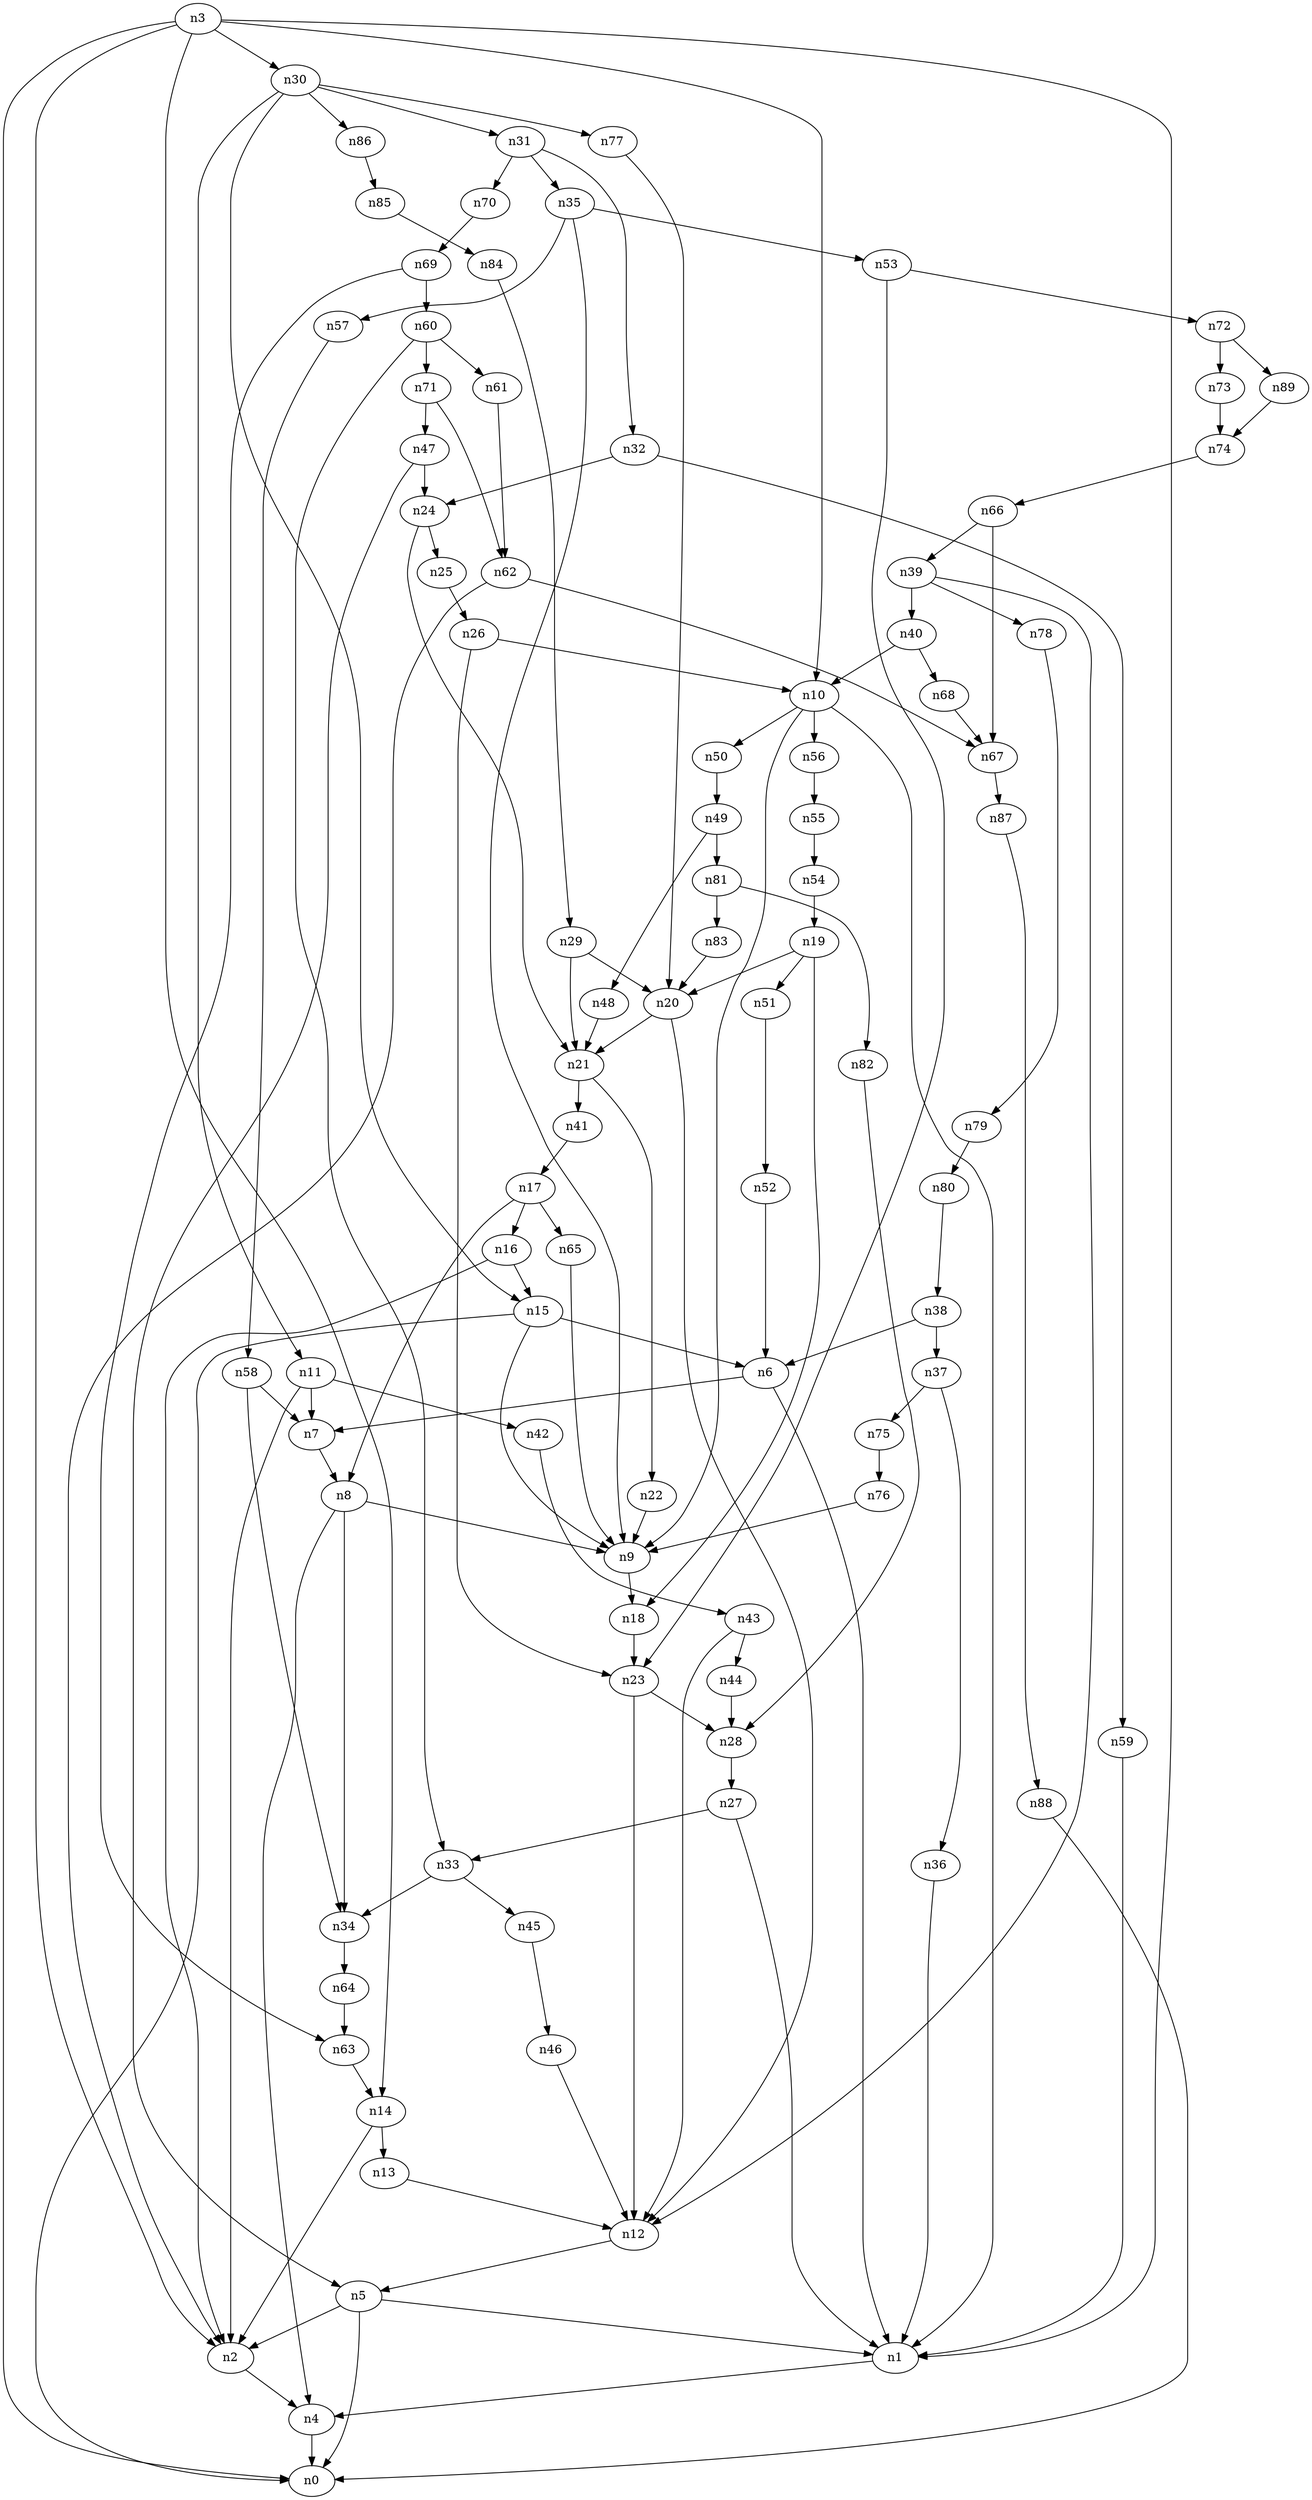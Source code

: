 digraph G {
	n1 -> n4	 [_graphml_id=e4];
	n2 -> n4	 [_graphml_id=e7];
	n3 -> n0	 [_graphml_id=e0];
	n3 -> n1	 [_graphml_id=e3];
	n3 -> n2	 [_graphml_id=e6];
	n3 -> n10	 [_graphml_id=e27];
	n3 -> n14	 [_graphml_id=e47];
	n3 -> n30	 [_graphml_id=e87];
	n4 -> n0	 [_graphml_id=e1];
	n5 -> n0	 [_graphml_id=e2];
	n5 -> n1	 [_graphml_id=e5];
	n5 -> n2	 [_graphml_id=e8];
	n6 -> n1	 [_graphml_id=e9];
	n6 -> n7	 [_graphml_id=e10];
	n7 -> n8	 [_graphml_id=e11];
	n8 -> n4	 [_graphml_id=e12];
	n8 -> n9	 [_graphml_id=e13];
	n8 -> n34	 [_graphml_id=e54];
	n9 -> n18	 [_graphml_id=e28];
	n10 -> n1	 [_graphml_id=e15];
	n10 -> n9	 [_graphml_id=e14];
	n10 -> n50	 [_graphml_id=e81];
	n10 -> n56	 [_graphml_id=e91];
	n11 -> n2	 [_graphml_id=e17];
	n11 -> n7	 [_graphml_id=e16];
	n11 -> n42	 [_graphml_id=e68];
	n12 -> n5	 [_graphml_id=e18];
	n13 -> n12	 [_graphml_id=e19];
	n14 -> n2	 [_graphml_id=e21];
	n14 -> n13	 [_graphml_id=e20];
	n15 -> n0	 [_graphml_id=e67];
	n15 -> n6	 [_graphml_id=e37];
	n15 -> n9	 [_graphml_id=e22];
	n16 -> n2	 [_graphml_id=e24];
	n16 -> n15	 [_graphml_id=e23];
	n17 -> n8	 [_graphml_id=e26];
	n17 -> n16	 [_graphml_id=e25];
	n17 -> n65	 [_graphml_id=e105];
	n18 -> n23	 [_graphml_id=e35];
	n19 -> n18	 [_graphml_id=e29];
	n19 -> n20	 [_graphml_id=e30];
	n19 -> n51	 [_graphml_id=e82];
	n20 -> n12	 [_graphml_id=e31];
	n20 -> n21	 [_graphml_id=e32];
	n21 -> n22	 [_graphml_id=e33];
	n21 -> n41	 [_graphml_id=e65];
	n22 -> n9	 [_graphml_id=e34];
	n23 -> n12	 [_graphml_id=e36];
	n23 -> n28	 [_graphml_id=e44];
	n24 -> n21	 [_graphml_id=e38];
	n24 -> n25	 [_graphml_id=e39];
	n25 -> n26	 [_graphml_id=e40];
	n26 -> n10	 [_graphml_id=e41];
	n26 -> n23	 [_graphml_id=e57];
	n27 -> n1	 [_graphml_id=e42];
	n27 -> n33	 [_graphml_id=e52];
	n28 -> n27	 [_graphml_id=e43];
	n29 -> n20	 [_graphml_id=e45];
	n29 -> n21	 [_graphml_id=e46];
	n30 -> n11	 [_graphml_id=e48];
	n30 -> n15	 [_graphml_id=e77];
	n30 -> n31	 [_graphml_id=e49];
	n30 -> n77	 [_graphml_id=e125];
	n30 -> n86	 [_graphml_id=e141];
	n31 -> n32	 [_graphml_id=e50];
	n31 -> n35	 [_graphml_id=e56];
	n31 -> n70	 [_graphml_id=e114];
	n32 -> n24	 [_graphml_id=e51];
	n32 -> n59	 [_graphml_id=e96];
	n33 -> n34	 [_graphml_id=e53];
	n33 -> n45	 [_graphml_id=e72];
	n34 -> n64	 [_graphml_id=e104];
	n35 -> n9	 [_graphml_id=e55];
	n35 -> n53	 [_graphml_id=e86];
	n35 -> n57	 [_graphml_id=e92];
	n36 -> n1	 [_graphml_id=e58];
	n37 -> n36	 [_graphml_id=e59];
	n37 -> n75	 [_graphml_id=e122];
	n38 -> n6	 [_graphml_id=e61];
	n38 -> n37	 [_graphml_id=e60];
	n39 -> n12	 [_graphml_id=e62];
	n39 -> n40	 [_graphml_id=e63];
	n39 -> n78	 [_graphml_id=e128];
	n40 -> n10	 [_graphml_id=e64];
	n40 -> n68	 [_graphml_id=e111];
	n41 -> n17	 [_graphml_id=e66];
	n42 -> n43	 [_graphml_id=e69];
	n43 -> n12	 [_graphml_id=e107];
	n43 -> n44	 [_graphml_id=e70];
	n44 -> n28	 [_graphml_id=e71];
	n45 -> n46	 [_graphml_id=e73];
	n46 -> n12	 [_graphml_id=e74];
	n47 -> n5	 [_graphml_id=e75];
	n47 -> n24	 [_graphml_id=e76];
	n48 -> n21	 [_graphml_id=e78];
	n49 -> n48	 [_graphml_id=e79];
	n49 -> n81	 [_graphml_id=e132];
	n50 -> n49	 [_graphml_id=e80];
	n51 -> n52	 [_graphml_id=e83];
	n52 -> n6	 [_graphml_id=e84];
	n53 -> n23	 [_graphml_id=e85];
	n53 -> n72	 [_graphml_id=e118];
	n54 -> n19	 [_graphml_id=e88];
	n55 -> n54	 [_graphml_id=e89];
	n56 -> n55	 [_graphml_id=e90];
	n57 -> n58	 [_graphml_id=e93];
	n58 -> n7	 [_graphml_id=e97];
	n58 -> n34	 [_graphml_id=e94];
	n59 -> n1	 [_graphml_id=e95];
	n60 -> n33	 [_graphml_id=e98];
	n60 -> n61	 [_graphml_id=e99];
	n60 -> n71	 [_graphml_id=e116];
	n61 -> n62	 [_graphml_id=e100];
	n62 -> n2	 [_graphml_id=e101];
	n62 -> n67	 [_graphml_id=e137];
	n63 -> n14	 [_graphml_id=e102];
	n64 -> n63	 [_graphml_id=e103];
	n65 -> n9	 [_graphml_id=e106];
	n66 -> n39	 [_graphml_id=e108];
	n66 -> n67	 [_graphml_id=e109];
	n67 -> n87	 [_graphml_id=e142];
	n68 -> n67	 [_graphml_id=e110];
	n69 -> n60	 [_graphml_id=e127];
	n69 -> n63	 [_graphml_id=e112];
	n70 -> n69	 [_graphml_id=e113];
	n71 -> n47	 [_graphml_id=e115];
	n71 -> n62	 [_graphml_id=e117];
	n72 -> n73	 [_graphml_id=e119];
	n72 -> n89	 [_graphml_id=e146];
	n73 -> n74	 [_graphml_id=e120];
	n74 -> n66	 [_graphml_id=e121];
	n75 -> n76	 [_graphml_id=e123];
	n76 -> n9	 [_graphml_id=e124];
	n77 -> n20	 [_graphml_id=e126];
	n78 -> n79	 [_graphml_id=e129];
	n79 -> n80	 [_graphml_id=e130];
	n80 -> n38	 [_graphml_id=e131];
	n81 -> n82	 [_graphml_id=e133];
	n81 -> n83	 [_graphml_id=e136];
	n82 -> n28	 [_graphml_id=e134];
	n83 -> n20	 [_graphml_id=e135];
	n84 -> n29	 [_graphml_id=e138];
	n85 -> n84	 [_graphml_id=e139];
	n86 -> n85	 [_graphml_id=e140];
	n87 -> n88	 [_graphml_id=e143];
	n88 -> n0	 [_graphml_id=e144];
	n89 -> n74	 [_graphml_id=e145];
}

